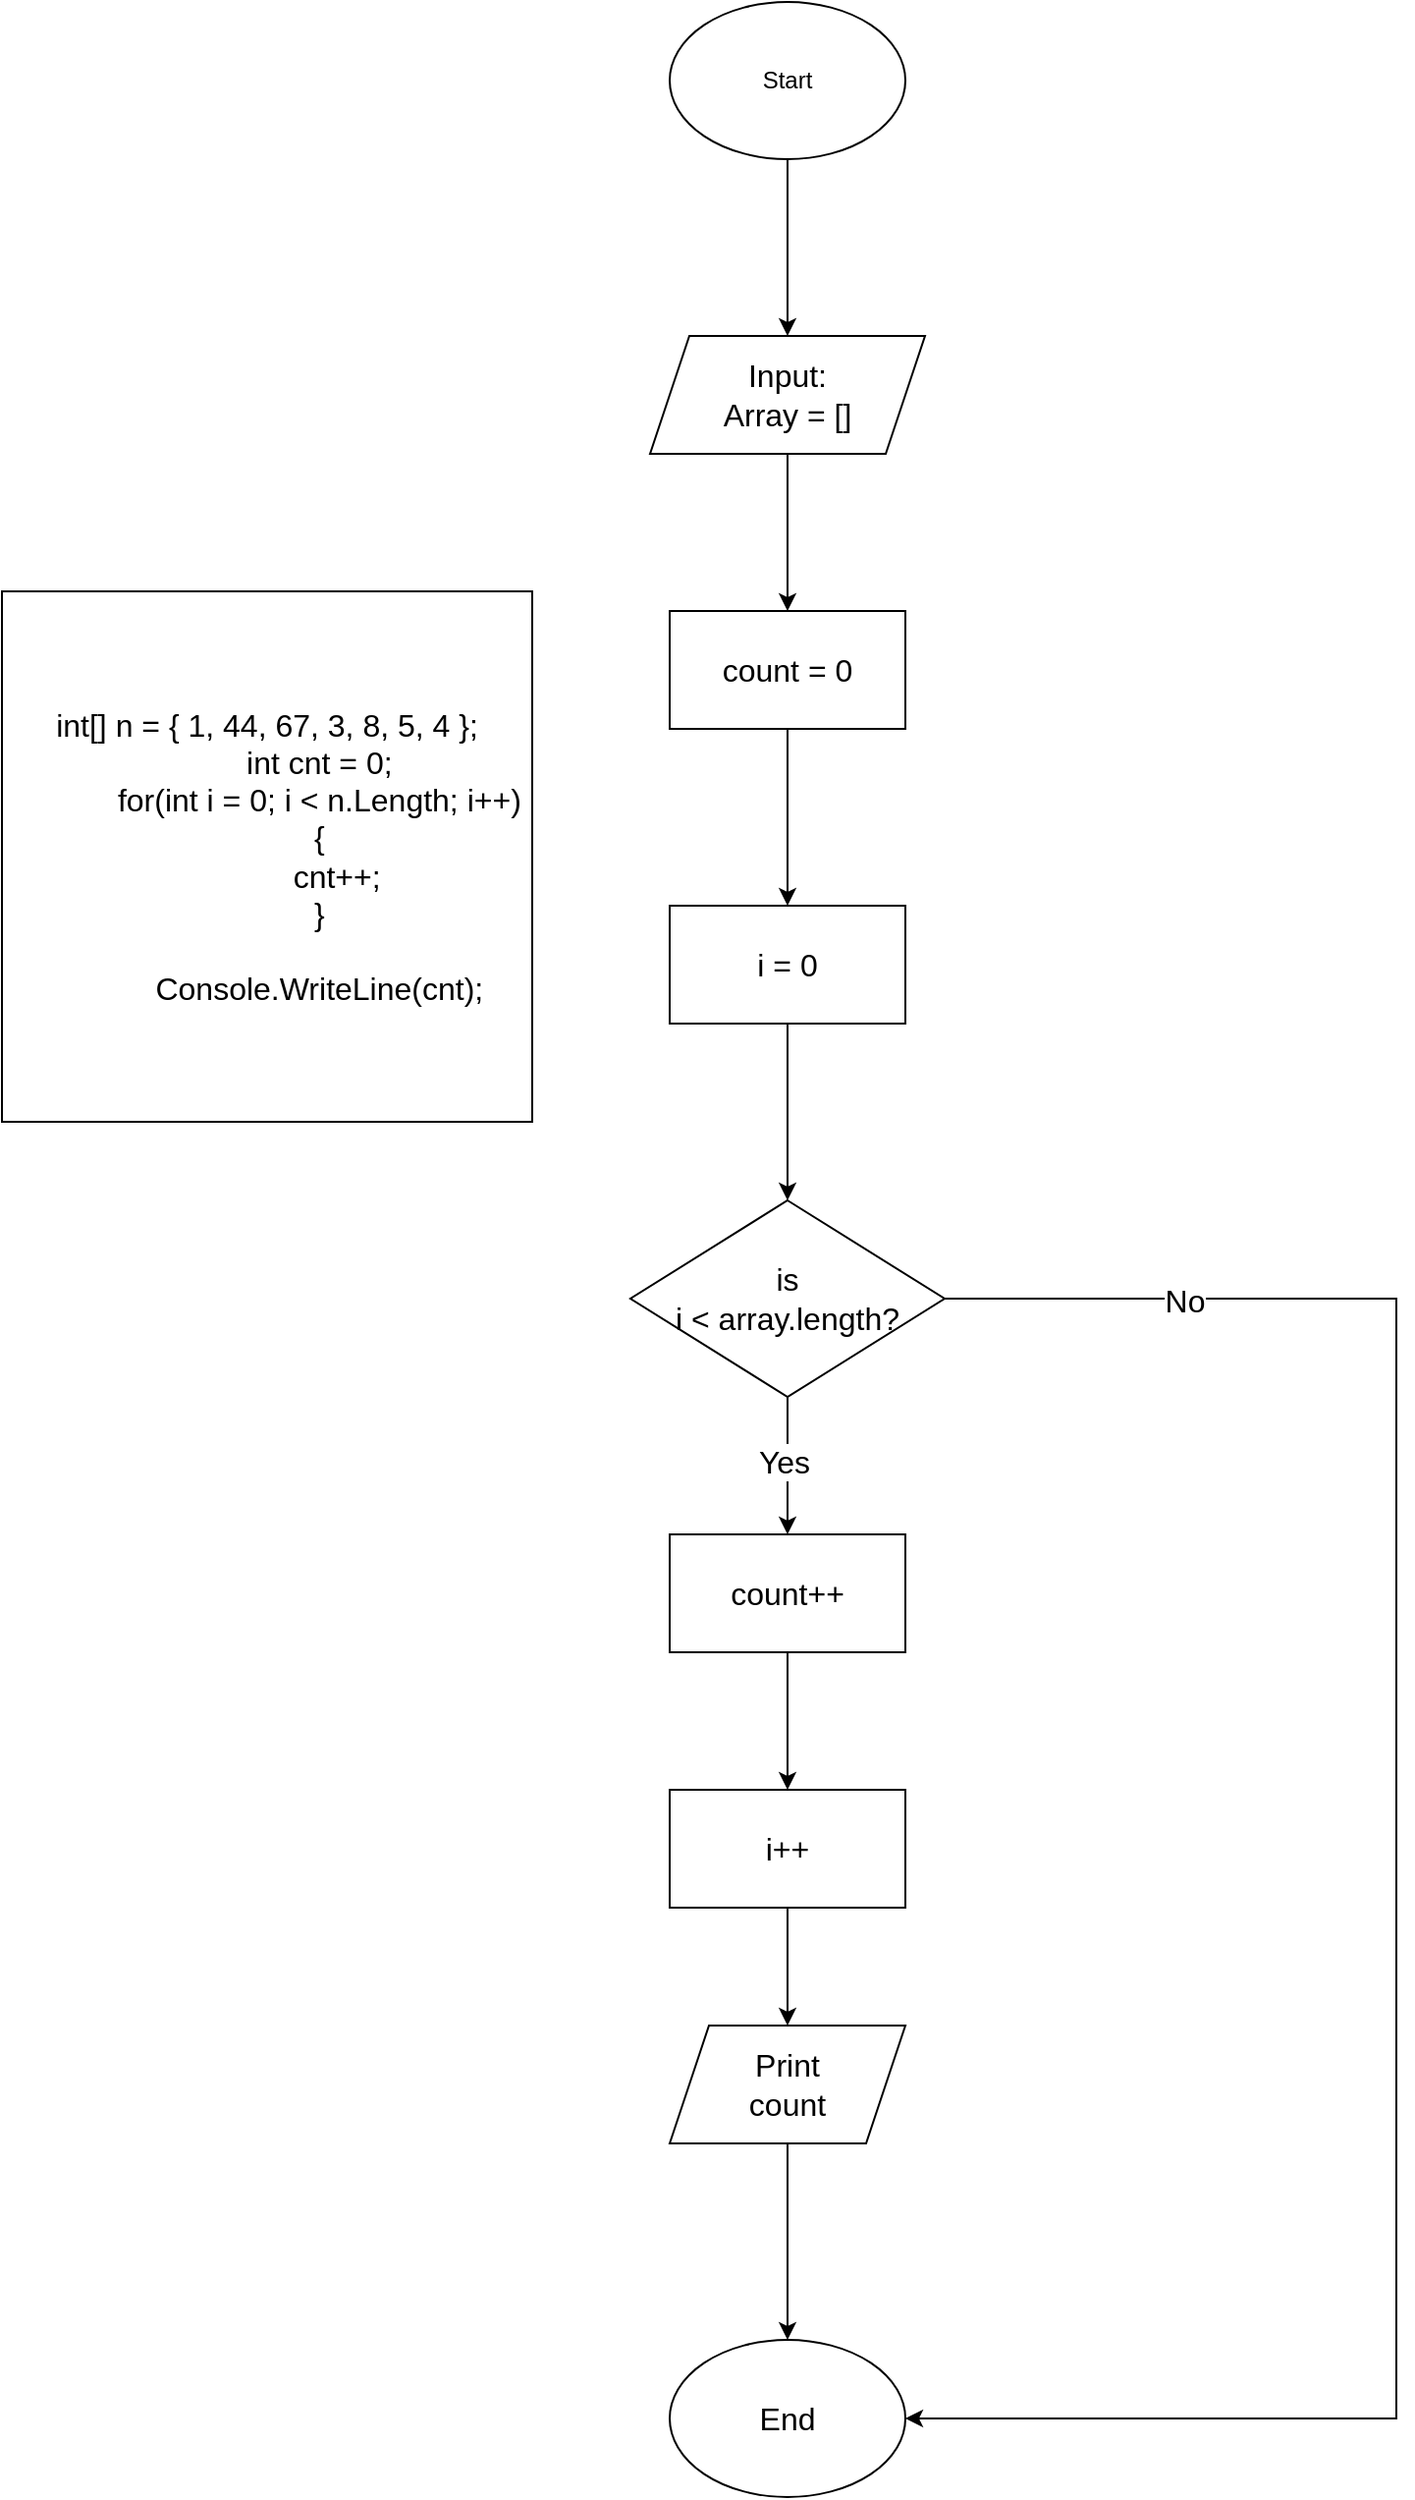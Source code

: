 <mxfile version="20.7.4" type="device"><diagram id="tek16axajGEe3uXhsndQ" name="Page-1"><mxGraphModel dx="950" dy="766" grid="1" gridSize="10" guides="1" tooltips="1" connect="1" arrows="1" fold="1" page="1" pageScale="1" pageWidth="1169" pageHeight="1654" math="0" shadow="0"><root><mxCell id="0"/><mxCell id="1" parent="0"/><mxCell id="JwmX8-fLtk27RMcLiMVX-3" style="edgeStyle=orthogonalEdgeStyle;rounded=0;orthogonalLoop=1;jettySize=auto;html=1;entryX=0.5;entryY=0;entryDx=0;entryDy=0;" parent="1" source="JwmX8-fLtk27RMcLiMVX-1" target="JwmX8-fLtk27RMcLiMVX-2" edge="1"><mxGeometry relative="1" as="geometry"/></mxCell><mxCell id="JwmX8-fLtk27RMcLiMVX-1" value="Start" style="ellipse;whiteSpace=wrap;html=1;" parent="1" vertex="1"><mxGeometry x="419" y="10" width="120" height="80" as="geometry"/></mxCell><mxCell id="JwmX8-fLtk27RMcLiMVX-6" style="edgeStyle=orthogonalEdgeStyle;rounded=0;orthogonalLoop=1;jettySize=auto;html=1;entryX=0.5;entryY=0;entryDx=0;entryDy=0;" parent="1" source="JwmX8-fLtk27RMcLiMVX-2" target="JwmX8-fLtk27RMcLiMVX-5" edge="1"><mxGeometry relative="1" as="geometry"/></mxCell><mxCell id="JwmX8-fLtk27RMcLiMVX-2" value="Input:&lt;br style=&quot;border-color: var(--border-color);&quot;&gt;Array = []" style="shape=parallelogram;perimeter=parallelogramPerimeter;whiteSpace=wrap;html=1;fixedSize=1;fontSize=16;" parent="1" vertex="1"><mxGeometry x="409" y="180" width="140" height="60" as="geometry"/></mxCell><mxCell id="JwmX8-fLtk27RMcLiMVX-9" style="edgeStyle=orthogonalEdgeStyle;rounded=0;orthogonalLoop=1;jettySize=auto;html=1;entryX=0.5;entryY=0;entryDx=0;entryDy=0;" parent="1" source="JwmX8-fLtk27RMcLiMVX-5" target="JwmX8-fLtk27RMcLiMVX-7" edge="1"><mxGeometry relative="1" as="geometry"/></mxCell><mxCell id="JwmX8-fLtk27RMcLiMVX-5" value="&lt;font style=&quot;font-size: 16px;&quot;&gt;count = 0&lt;/font&gt;" style="rounded=0;whiteSpace=wrap;html=1;" parent="1" vertex="1"><mxGeometry x="419" y="320" width="120" height="60" as="geometry"/></mxCell><mxCell id="JwmX8-fLtk27RMcLiMVX-11" style="edgeStyle=orthogonalEdgeStyle;rounded=0;orthogonalLoop=1;jettySize=auto;html=1;" parent="1" source="JwmX8-fLtk27RMcLiMVX-7" target="JwmX8-fLtk27RMcLiMVX-10" edge="1"><mxGeometry relative="1" as="geometry"/></mxCell><mxCell id="JwmX8-fLtk27RMcLiMVX-7" value="&lt;font style=&quot;font-size: 16px;&quot;&gt;i = 0&lt;/font&gt;" style="rounded=0;whiteSpace=wrap;html=1;fontSize=16;" parent="1" vertex="1"><mxGeometry x="419" y="470" width="120" height="60" as="geometry"/></mxCell><mxCell id="JwmX8-fLtk27RMcLiMVX-13" style="edgeStyle=orthogonalEdgeStyle;rounded=0;orthogonalLoop=1;jettySize=auto;html=1;entryX=0.5;entryY=0;entryDx=0;entryDy=0;" parent="1" source="JwmX8-fLtk27RMcLiMVX-10" target="JwmX8-fLtk27RMcLiMVX-12" edge="1"><mxGeometry relative="1" as="geometry"/></mxCell><mxCell id="JwmX8-fLtk27RMcLiMVX-18" value="&lt;font style=&quot;font-size: 16px;&quot;&gt;Yes&lt;/font&gt;" style="edgeLabel;html=1;align=center;verticalAlign=middle;resizable=0;points=[];" parent="JwmX8-fLtk27RMcLiMVX-13" vertex="1" connectable="0"><mxGeometry x="-0.057" y="-2" relative="1" as="geometry"><mxPoint as="offset"/></mxGeometry></mxCell><mxCell id="JwmX8-fLtk27RMcLiMVX-24" style="edgeStyle=orthogonalEdgeStyle;rounded=0;orthogonalLoop=1;jettySize=auto;html=1;entryX=1;entryY=0.5;entryDx=0;entryDy=0;fontSize=16;" parent="1" source="JwmX8-fLtk27RMcLiMVX-10" target="JwmX8-fLtk27RMcLiMVX-15" edge="1"><mxGeometry relative="1" as="geometry"><Array as="points"><mxPoint x="789" y="670"/><mxPoint x="789" y="1240"/></Array></mxGeometry></mxCell><mxCell id="JwmX8-fLtk27RMcLiMVX-25" value="No" style="edgeLabel;html=1;align=center;verticalAlign=middle;resizable=0;points=[];fontSize=16;" parent="JwmX8-fLtk27RMcLiMVX-24" vertex="1" connectable="0"><mxGeometry x="-0.769" y="-1" relative="1" as="geometry"><mxPoint as="offset"/></mxGeometry></mxCell><mxCell id="JwmX8-fLtk27RMcLiMVX-10" value="is&lt;br&gt;i &amp;lt; array.length?" style="rhombus;whiteSpace=wrap;html=1;fontSize=16;" parent="1" vertex="1"><mxGeometry x="399" y="620" width="160" height="100" as="geometry"/></mxCell><mxCell id="JwmX8-fLtk27RMcLiMVX-26" style="edgeStyle=orthogonalEdgeStyle;rounded=0;orthogonalLoop=1;jettySize=auto;html=1;entryX=0.5;entryY=0;entryDx=0;entryDy=0;fontSize=16;" parent="1" source="JwmX8-fLtk27RMcLiMVX-12" target="JwmX8-fLtk27RMcLiMVX-19" edge="1"><mxGeometry relative="1" as="geometry"/></mxCell><mxCell id="JwmX8-fLtk27RMcLiMVX-12" value="&lt;font style=&quot;font-size: 16px;&quot;&gt;count++&lt;/font&gt;" style="rounded=0;whiteSpace=wrap;html=1;" parent="1" vertex="1"><mxGeometry x="419" y="790" width="120" height="60" as="geometry"/></mxCell><mxCell id="JwmX8-fLtk27RMcLiMVX-17" style="edgeStyle=orthogonalEdgeStyle;rounded=0;orthogonalLoop=1;jettySize=auto;html=1;entryX=0.5;entryY=0;entryDx=0;entryDy=0;" parent="1" source="JwmX8-fLtk27RMcLiMVX-14" target="JwmX8-fLtk27RMcLiMVX-15" edge="1"><mxGeometry relative="1" as="geometry"/></mxCell><mxCell id="JwmX8-fLtk27RMcLiMVX-14" value="Print&lt;br&gt;count" style="shape=parallelogram;perimeter=parallelogramPerimeter;whiteSpace=wrap;html=1;fixedSize=1;fontSize=16;" parent="1" vertex="1"><mxGeometry x="419" y="1040" width="120" height="60" as="geometry"/></mxCell><mxCell id="JwmX8-fLtk27RMcLiMVX-15" value="End" style="ellipse;whiteSpace=wrap;html=1;fontSize=16;" parent="1" vertex="1"><mxGeometry x="419" y="1200" width="120" height="80" as="geometry"/></mxCell><mxCell id="JwmX8-fLtk27RMcLiMVX-23" style="edgeStyle=orthogonalEdgeStyle;rounded=0;orthogonalLoop=1;jettySize=auto;html=1;entryX=0.5;entryY=0;entryDx=0;entryDy=0;fontSize=16;" parent="1" source="JwmX8-fLtk27RMcLiMVX-19" target="JwmX8-fLtk27RMcLiMVX-14" edge="1"><mxGeometry relative="1" as="geometry"/></mxCell><mxCell id="JwmX8-fLtk27RMcLiMVX-19" value="i++" style="rounded=0;whiteSpace=wrap;html=1;fontSize=16;" parent="1" vertex="1"><mxGeometry x="419" y="920" width="120" height="60" as="geometry"/></mxCell><mxCell id="xcQUZCbzrl3voP49LCnU-1" value="&lt;div style=&quot;font-size: 16px;&quot;&gt;&lt;font style=&quot;font-size: 16px;&quot;&gt;int[] n = { 1, 44, 67, 3, 8, 5, 4 };&lt;/font&gt;&lt;/div&gt;&lt;div style=&quot;font-size: 16px;&quot;&gt;&lt;font style=&quot;font-size: 16px;&quot;&gt;&amp;nbsp; &amp;nbsp; &amp;nbsp; &amp;nbsp; &amp;nbsp; &amp;nbsp; int cnt = 0;&lt;/font&gt;&lt;/div&gt;&lt;div style=&quot;font-size: 16px;&quot;&gt;&lt;font style=&quot;font-size: 16px;&quot;&gt;&amp;nbsp; &amp;nbsp; &amp;nbsp; &amp;nbsp; &amp;nbsp; &amp;nbsp; for(int i = 0; i &amp;lt; n.Length; i++)&lt;/font&gt;&lt;/div&gt;&lt;div style=&quot;font-size: 16px;&quot;&gt;&lt;font style=&quot;font-size: 16px;&quot;&gt;&amp;nbsp; &amp;nbsp; &amp;nbsp; &amp;nbsp; &amp;nbsp; &amp;nbsp; {&lt;/font&gt;&lt;/div&gt;&lt;div style=&quot;font-size: 16px;&quot;&gt;&lt;font style=&quot;font-size: 16px;&quot;&gt;&amp;nbsp; &amp;nbsp; &amp;nbsp; &amp;nbsp; &amp;nbsp; &amp;nbsp; &amp;nbsp; &amp;nbsp; cnt++;&lt;/font&gt;&lt;/div&gt;&lt;div style=&quot;font-size: 16px;&quot;&gt;&lt;font style=&quot;font-size: 16px;&quot;&gt;&amp;nbsp; &amp;nbsp; &amp;nbsp; &amp;nbsp; &amp;nbsp; &amp;nbsp; }&lt;/font&gt;&lt;/div&gt;&lt;div style=&quot;font-size: 16px;&quot;&gt;&lt;font style=&quot;font-size: 16px;&quot;&gt;&lt;br&gt;&lt;/font&gt;&lt;/div&gt;&lt;div style=&quot;font-size: 16px;&quot;&gt;&lt;font style=&quot;font-size: 16px;&quot;&gt;&amp;nbsp; &amp;nbsp; &amp;nbsp; &amp;nbsp; &amp;nbsp; &amp;nbsp; Console.WriteLine(cnt);&lt;/font&gt;&lt;/div&gt;" style="whiteSpace=wrap;html=1;aspect=fixed;" parent="1" vertex="1"><mxGeometry x="79" y="310" width="270" height="270" as="geometry"/></mxCell></root></mxGraphModel></diagram></mxfile>